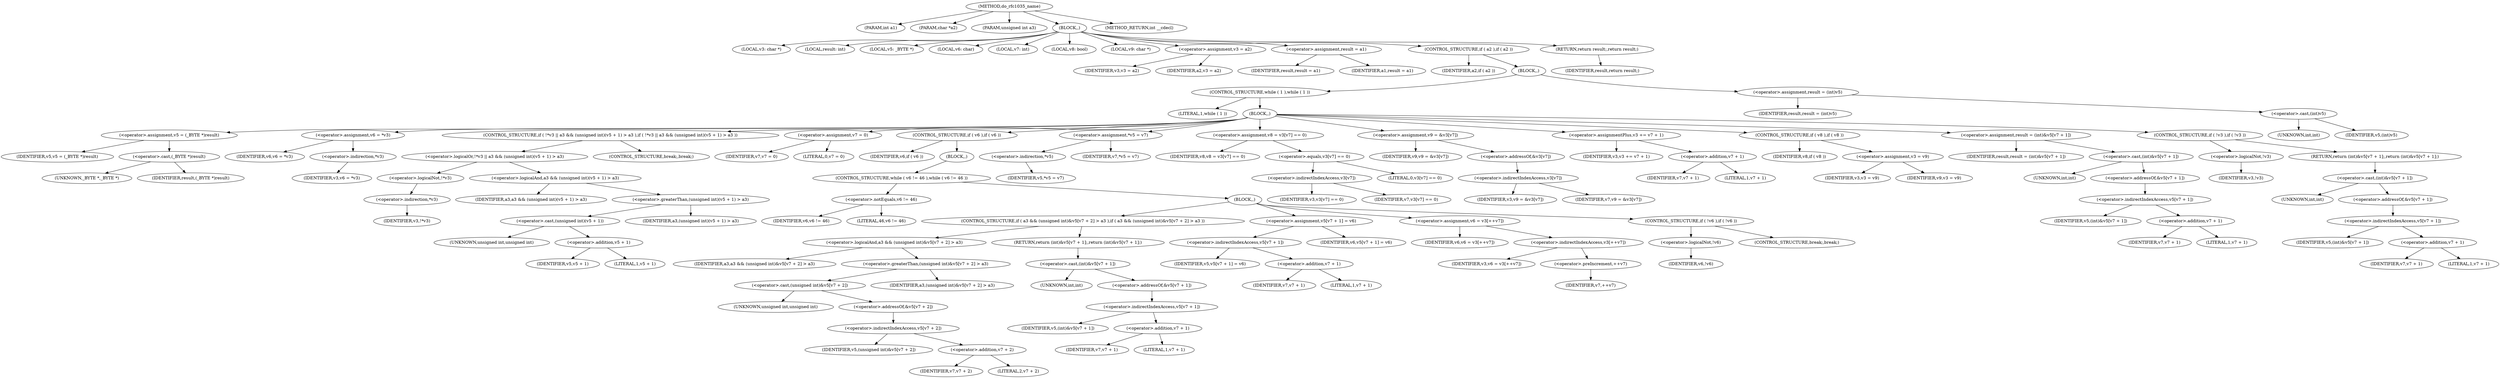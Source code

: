 digraph do_rfc1035_name {  
"1000108" [label = "(METHOD,do_rfc1035_name)" ]
"1000109" [label = "(PARAM,int a1)" ]
"1000110" [label = "(PARAM,char *a2)" ]
"1000111" [label = "(PARAM,unsigned int a3)" ]
"1000112" [label = "(BLOCK,,)" ]
"1000113" [label = "(LOCAL,v3: char *)" ]
"1000114" [label = "(LOCAL,result: int)" ]
"1000115" [label = "(LOCAL,v5: _BYTE *)" ]
"1000116" [label = "(LOCAL,v6: char)" ]
"1000117" [label = "(LOCAL,v7: int)" ]
"1000118" [label = "(LOCAL,v8: bool)" ]
"1000119" [label = "(LOCAL,v9: char *)" ]
"1000120" [label = "(<operator>.assignment,v3 = a2)" ]
"1000121" [label = "(IDENTIFIER,v3,v3 = a2)" ]
"1000122" [label = "(IDENTIFIER,a2,v3 = a2)" ]
"1000123" [label = "(<operator>.assignment,result = a1)" ]
"1000124" [label = "(IDENTIFIER,result,result = a1)" ]
"1000125" [label = "(IDENTIFIER,a1,result = a1)" ]
"1000126" [label = "(CONTROL_STRUCTURE,if ( a2 ),if ( a2 ))" ]
"1000127" [label = "(IDENTIFIER,a2,if ( a2 ))" ]
"1000128" [label = "(BLOCK,,)" ]
"1000129" [label = "(CONTROL_STRUCTURE,while ( 1 ),while ( 1 ))" ]
"1000130" [label = "(LITERAL,1,while ( 1 ))" ]
"1000131" [label = "(BLOCK,,)" ]
"1000132" [label = "(<operator>.assignment,v5 = (_BYTE *)result)" ]
"1000133" [label = "(IDENTIFIER,v5,v5 = (_BYTE *)result)" ]
"1000134" [label = "(<operator>.cast,(_BYTE *)result)" ]
"1000135" [label = "(UNKNOWN,_BYTE *,_BYTE *)" ]
"1000136" [label = "(IDENTIFIER,result,(_BYTE *)result)" ]
"1000137" [label = "(<operator>.assignment,v6 = *v3)" ]
"1000138" [label = "(IDENTIFIER,v6,v6 = *v3)" ]
"1000139" [label = "(<operator>.indirection,*v3)" ]
"1000140" [label = "(IDENTIFIER,v3,v6 = *v3)" ]
"1000141" [label = "(CONTROL_STRUCTURE,if ( !*v3 || a3 && (unsigned int)(v5 + 1) > a3 ),if ( !*v3 || a3 && (unsigned int)(v5 + 1) > a3 ))" ]
"1000142" [label = "(<operator>.logicalOr,!*v3 || a3 && (unsigned int)(v5 + 1) > a3)" ]
"1000143" [label = "(<operator>.logicalNot,!*v3)" ]
"1000144" [label = "(<operator>.indirection,*v3)" ]
"1000145" [label = "(IDENTIFIER,v3,!*v3)" ]
"1000146" [label = "(<operator>.logicalAnd,a3 && (unsigned int)(v5 + 1) > a3)" ]
"1000147" [label = "(IDENTIFIER,a3,a3 && (unsigned int)(v5 + 1) > a3)" ]
"1000148" [label = "(<operator>.greaterThan,(unsigned int)(v5 + 1) > a3)" ]
"1000149" [label = "(<operator>.cast,(unsigned int)(v5 + 1))" ]
"1000150" [label = "(UNKNOWN,unsigned int,unsigned int)" ]
"1000151" [label = "(<operator>.addition,v5 + 1)" ]
"1000152" [label = "(IDENTIFIER,v5,v5 + 1)" ]
"1000153" [label = "(LITERAL,1,v5 + 1)" ]
"1000154" [label = "(IDENTIFIER,a3,(unsigned int)(v5 + 1) > a3)" ]
"1000155" [label = "(CONTROL_STRUCTURE,break;,break;)" ]
"1000156" [label = "(<operator>.assignment,v7 = 0)" ]
"1000157" [label = "(IDENTIFIER,v7,v7 = 0)" ]
"1000158" [label = "(LITERAL,0,v7 = 0)" ]
"1000159" [label = "(CONTROL_STRUCTURE,if ( v6 ),if ( v6 ))" ]
"1000160" [label = "(IDENTIFIER,v6,if ( v6 ))" ]
"1000161" [label = "(BLOCK,,)" ]
"1000162" [label = "(CONTROL_STRUCTURE,while ( v6 != 46 ),while ( v6 != 46 ))" ]
"1000163" [label = "(<operator>.notEquals,v6 != 46)" ]
"1000164" [label = "(IDENTIFIER,v6,v6 != 46)" ]
"1000165" [label = "(LITERAL,46,v6 != 46)" ]
"1000166" [label = "(BLOCK,,)" ]
"1000167" [label = "(CONTROL_STRUCTURE,if ( a3 && (unsigned int)&v5[v7 + 2] > a3 ),if ( a3 && (unsigned int)&v5[v7 + 2] > a3 ))" ]
"1000168" [label = "(<operator>.logicalAnd,a3 && (unsigned int)&v5[v7 + 2] > a3)" ]
"1000169" [label = "(IDENTIFIER,a3,a3 && (unsigned int)&v5[v7 + 2] > a3)" ]
"1000170" [label = "(<operator>.greaterThan,(unsigned int)&v5[v7 + 2] > a3)" ]
"1000171" [label = "(<operator>.cast,(unsigned int)&v5[v7 + 2])" ]
"1000172" [label = "(UNKNOWN,unsigned int,unsigned int)" ]
"1000173" [label = "(<operator>.addressOf,&v5[v7 + 2])" ]
"1000174" [label = "(<operator>.indirectIndexAccess,v5[v7 + 2])" ]
"1000175" [label = "(IDENTIFIER,v5,(unsigned int)&v5[v7 + 2])" ]
"1000176" [label = "(<operator>.addition,v7 + 2)" ]
"1000177" [label = "(IDENTIFIER,v7,v7 + 2)" ]
"1000178" [label = "(LITERAL,2,v7 + 2)" ]
"1000179" [label = "(IDENTIFIER,a3,(unsigned int)&v5[v7 + 2] > a3)" ]
"1000180" [label = "(RETURN,return (int)&v5[v7 + 1];,return (int)&v5[v7 + 1];)" ]
"1000181" [label = "(<operator>.cast,(int)&v5[v7 + 1])" ]
"1000182" [label = "(UNKNOWN,int,int)" ]
"1000183" [label = "(<operator>.addressOf,&v5[v7 + 1])" ]
"1000184" [label = "(<operator>.indirectIndexAccess,v5[v7 + 1])" ]
"1000185" [label = "(IDENTIFIER,v5,(int)&v5[v7 + 1])" ]
"1000186" [label = "(<operator>.addition,v7 + 1)" ]
"1000187" [label = "(IDENTIFIER,v7,v7 + 1)" ]
"1000188" [label = "(LITERAL,1,v7 + 1)" ]
"1000189" [label = "(<operator>.assignment,v5[v7 + 1] = v6)" ]
"1000190" [label = "(<operator>.indirectIndexAccess,v5[v7 + 1])" ]
"1000191" [label = "(IDENTIFIER,v5,v5[v7 + 1] = v6)" ]
"1000192" [label = "(<operator>.addition,v7 + 1)" ]
"1000193" [label = "(IDENTIFIER,v7,v7 + 1)" ]
"1000194" [label = "(LITERAL,1,v7 + 1)" ]
"1000195" [label = "(IDENTIFIER,v6,v5[v7 + 1] = v6)" ]
"1000196" [label = "(<operator>.assignment,v6 = v3[++v7])" ]
"1000197" [label = "(IDENTIFIER,v6,v6 = v3[++v7])" ]
"1000198" [label = "(<operator>.indirectIndexAccess,v3[++v7])" ]
"1000199" [label = "(IDENTIFIER,v3,v6 = v3[++v7])" ]
"1000200" [label = "(<operator>.preIncrement,++v7)" ]
"1000201" [label = "(IDENTIFIER,v7,++v7)" ]
"1000202" [label = "(CONTROL_STRUCTURE,if ( !v6 ),if ( !v6 ))" ]
"1000203" [label = "(<operator>.logicalNot,!v6)" ]
"1000204" [label = "(IDENTIFIER,v6,!v6)" ]
"1000205" [label = "(CONTROL_STRUCTURE,break;,break;)" ]
"1000206" [label = "(<operator>.assignment,*v5 = v7)" ]
"1000207" [label = "(<operator>.indirection,*v5)" ]
"1000208" [label = "(IDENTIFIER,v5,*v5 = v7)" ]
"1000209" [label = "(IDENTIFIER,v7,*v5 = v7)" ]
"1000210" [label = "(<operator>.assignment,v8 = v3[v7] == 0)" ]
"1000211" [label = "(IDENTIFIER,v8,v8 = v3[v7] == 0)" ]
"1000212" [label = "(<operator>.equals,v3[v7] == 0)" ]
"1000213" [label = "(<operator>.indirectIndexAccess,v3[v7])" ]
"1000214" [label = "(IDENTIFIER,v3,v3[v7] == 0)" ]
"1000215" [label = "(IDENTIFIER,v7,v3[v7] == 0)" ]
"1000216" [label = "(LITERAL,0,v3[v7] == 0)" ]
"1000217" [label = "(<operator>.assignment,v9 = &v3[v7])" ]
"1000218" [label = "(IDENTIFIER,v9,v9 = &v3[v7])" ]
"1000219" [label = "(<operator>.addressOf,&v3[v7])" ]
"1000220" [label = "(<operator>.indirectIndexAccess,v3[v7])" ]
"1000221" [label = "(IDENTIFIER,v3,v9 = &v3[v7])" ]
"1000222" [label = "(IDENTIFIER,v7,v9 = &v3[v7])" ]
"1000223" [label = "(<operator>.assignmentPlus,v3 += v7 + 1)" ]
"1000224" [label = "(IDENTIFIER,v3,v3 += v7 + 1)" ]
"1000225" [label = "(<operator>.addition,v7 + 1)" ]
"1000226" [label = "(IDENTIFIER,v7,v7 + 1)" ]
"1000227" [label = "(LITERAL,1,v7 + 1)" ]
"1000228" [label = "(CONTROL_STRUCTURE,if ( v8 ),if ( v8 ))" ]
"1000229" [label = "(IDENTIFIER,v8,if ( v8 ))" ]
"1000230" [label = "(<operator>.assignment,v3 = v9)" ]
"1000231" [label = "(IDENTIFIER,v3,v3 = v9)" ]
"1000232" [label = "(IDENTIFIER,v9,v3 = v9)" ]
"1000233" [label = "(<operator>.assignment,result = (int)&v5[v7 + 1])" ]
"1000234" [label = "(IDENTIFIER,result,result = (int)&v5[v7 + 1])" ]
"1000235" [label = "(<operator>.cast,(int)&v5[v7 + 1])" ]
"1000236" [label = "(UNKNOWN,int,int)" ]
"1000237" [label = "(<operator>.addressOf,&v5[v7 + 1])" ]
"1000238" [label = "(<operator>.indirectIndexAccess,v5[v7 + 1])" ]
"1000239" [label = "(IDENTIFIER,v5,(int)&v5[v7 + 1])" ]
"1000240" [label = "(<operator>.addition,v7 + 1)" ]
"1000241" [label = "(IDENTIFIER,v7,v7 + 1)" ]
"1000242" [label = "(LITERAL,1,v7 + 1)" ]
"1000243" [label = "(CONTROL_STRUCTURE,if ( !v3 ),if ( !v3 ))" ]
"1000244" [label = "(<operator>.logicalNot,!v3)" ]
"1000245" [label = "(IDENTIFIER,v3,!v3)" ]
"1000246" [label = "(RETURN,return (int)&v5[v7 + 1];,return (int)&v5[v7 + 1];)" ]
"1000247" [label = "(<operator>.cast,(int)&v5[v7 + 1])" ]
"1000248" [label = "(UNKNOWN,int,int)" ]
"1000249" [label = "(<operator>.addressOf,&v5[v7 + 1])" ]
"1000250" [label = "(<operator>.indirectIndexAccess,v5[v7 + 1])" ]
"1000251" [label = "(IDENTIFIER,v5,(int)&v5[v7 + 1])" ]
"1000252" [label = "(<operator>.addition,v7 + 1)" ]
"1000253" [label = "(IDENTIFIER,v7,v7 + 1)" ]
"1000254" [label = "(LITERAL,1,v7 + 1)" ]
"1000255" [label = "(<operator>.assignment,result = (int)v5)" ]
"1000256" [label = "(IDENTIFIER,result,result = (int)v5)" ]
"1000257" [label = "(<operator>.cast,(int)v5)" ]
"1000258" [label = "(UNKNOWN,int,int)" ]
"1000259" [label = "(IDENTIFIER,v5,(int)v5)" ]
"1000260" [label = "(RETURN,return result;,return result;)" ]
"1000261" [label = "(IDENTIFIER,result,return result;)" ]
"1000262" [label = "(METHOD_RETURN,int __cdecl)" ]
  "1000108" -> "1000109" 
  "1000108" -> "1000110" 
  "1000108" -> "1000111" 
  "1000108" -> "1000112" 
  "1000108" -> "1000262" 
  "1000112" -> "1000113" 
  "1000112" -> "1000114" 
  "1000112" -> "1000115" 
  "1000112" -> "1000116" 
  "1000112" -> "1000117" 
  "1000112" -> "1000118" 
  "1000112" -> "1000119" 
  "1000112" -> "1000120" 
  "1000112" -> "1000123" 
  "1000112" -> "1000126" 
  "1000112" -> "1000260" 
  "1000120" -> "1000121" 
  "1000120" -> "1000122" 
  "1000123" -> "1000124" 
  "1000123" -> "1000125" 
  "1000126" -> "1000127" 
  "1000126" -> "1000128" 
  "1000128" -> "1000129" 
  "1000128" -> "1000255" 
  "1000129" -> "1000130" 
  "1000129" -> "1000131" 
  "1000131" -> "1000132" 
  "1000131" -> "1000137" 
  "1000131" -> "1000141" 
  "1000131" -> "1000156" 
  "1000131" -> "1000159" 
  "1000131" -> "1000206" 
  "1000131" -> "1000210" 
  "1000131" -> "1000217" 
  "1000131" -> "1000223" 
  "1000131" -> "1000228" 
  "1000131" -> "1000233" 
  "1000131" -> "1000243" 
  "1000132" -> "1000133" 
  "1000132" -> "1000134" 
  "1000134" -> "1000135" 
  "1000134" -> "1000136" 
  "1000137" -> "1000138" 
  "1000137" -> "1000139" 
  "1000139" -> "1000140" 
  "1000141" -> "1000142" 
  "1000141" -> "1000155" 
  "1000142" -> "1000143" 
  "1000142" -> "1000146" 
  "1000143" -> "1000144" 
  "1000144" -> "1000145" 
  "1000146" -> "1000147" 
  "1000146" -> "1000148" 
  "1000148" -> "1000149" 
  "1000148" -> "1000154" 
  "1000149" -> "1000150" 
  "1000149" -> "1000151" 
  "1000151" -> "1000152" 
  "1000151" -> "1000153" 
  "1000156" -> "1000157" 
  "1000156" -> "1000158" 
  "1000159" -> "1000160" 
  "1000159" -> "1000161" 
  "1000161" -> "1000162" 
  "1000162" -> "1000163" 
  "1000162" -> "1000166" 
  "1000163" -> "1000164" 
  "1000163" -> "1000165" 
  "1000166" -> "1000167" 
  "1000166" -> "1000189" 
  "1000166" -> "1000196" 
  "1000166" -> "1000202" 
  "1000167" -> "1000168" 
  "1000167" -> "1000180" 
  "1000168" -> "1000169" 
  "1000168" -> "1000170" 
  "1000170" -> "1000171" 
  "1000170" -> "1000179" 
  "1000171" -> "1000172" 
  "1000171" -> "1000173" 
  "1000173" -> "1000174" 
  "1000174" -> "1000175" 
  "1000174" -> "1000176" 
  "1000176" -> "1000177" 
  "1000176" -> "1000178" 
  "1000180" -> "1000181" 
  "1000181" -> "1000182" 
  "1000181" -> "1000183" 
  "1000183" -> "1000184" 
  "1000184" -> "1000185" 
  "1000184" -> "1000186" 
  "1000186" -> "1000187" 
  "1000186" -> "1000188" 
  "1000189" -> "1000190" 
  "1000189" -> "1000195" 
  "1000190" -> "1000191" 
  "1000190" -> "1000192" 
  "1000192" -> "1000193" 
  "1000192" -> "1000194" 
  "1000196" -> "1000197" 
  "1000196" -> "1000198" 
  "1000198" -> "1000199" 
  "1000198" -> "1000200" 
  "1000200" -> "1000201" 
  "1000202" -> "1000203" 
  "1000202" -> "1000205" 
  "1000203" -> "1000204" 
  "1000206" -> "1000207" 
  "1000206" -> "1000209" 
  "1000207" -> "1000208" 
  "1000210" -> "1000211" 
  "1000210" -> "1000212" 
  "1000212" -> "1000213" 
  "1000212" -> "1000216" 
  "1000213" -> "1000214" 
  "1000213" -> "1000215" 
  "1000217" -> "1000218" 
  "1000217" -> "1000219" 
  "1000219" -> "1000220" 
  "1000220" -> "1000221" 
  "1000220" -> "1000222" 
  "1000223" -> "1000224" 
  "1000223" -> "1000225" 
  "1000225" -> "1000226" 
  "1000225" -> "1000227" 
  "1000228" -> "1000229" 
  "1000228" -> "1000230" 
  "1000230" -> "1000231" 
  "1000230" -> "1000232" 
  "1000233" -> "1000234" 
  "1000233" -> "1000235" 
  "1000235" -> "1000236" 
  "1000235" -> "1000237" 
  "1000237" -> "1000238" 
  "1000238" -> "1000239" 
  "1000238" -> "1000240" 
  "1000240" -> "1000241" 
  "1000240" -> "1000242" 
  "1000243" -> "1000244" 
  "1000243" -> "1000246" 
  "1000244" -> "1000245" 
  "1000246" -> "1000247" 
  "1000247" -> "1000248" 
  "1000247" -> "1000249" 
  "1000249" -> "1000250" 
  "1000250" -> "1000251" 
  "1000250" -> "1000252" 
  "1000252" -> "1000253" 
  "1000252" -> "1000254" 
  "1000255" -> "1000256" 
  "1000255" -> "1000257" 
  "1000257" -> "1000258" 
  "1000257" -> "1000259" 
  "1000260" -> "1000261" 
}
